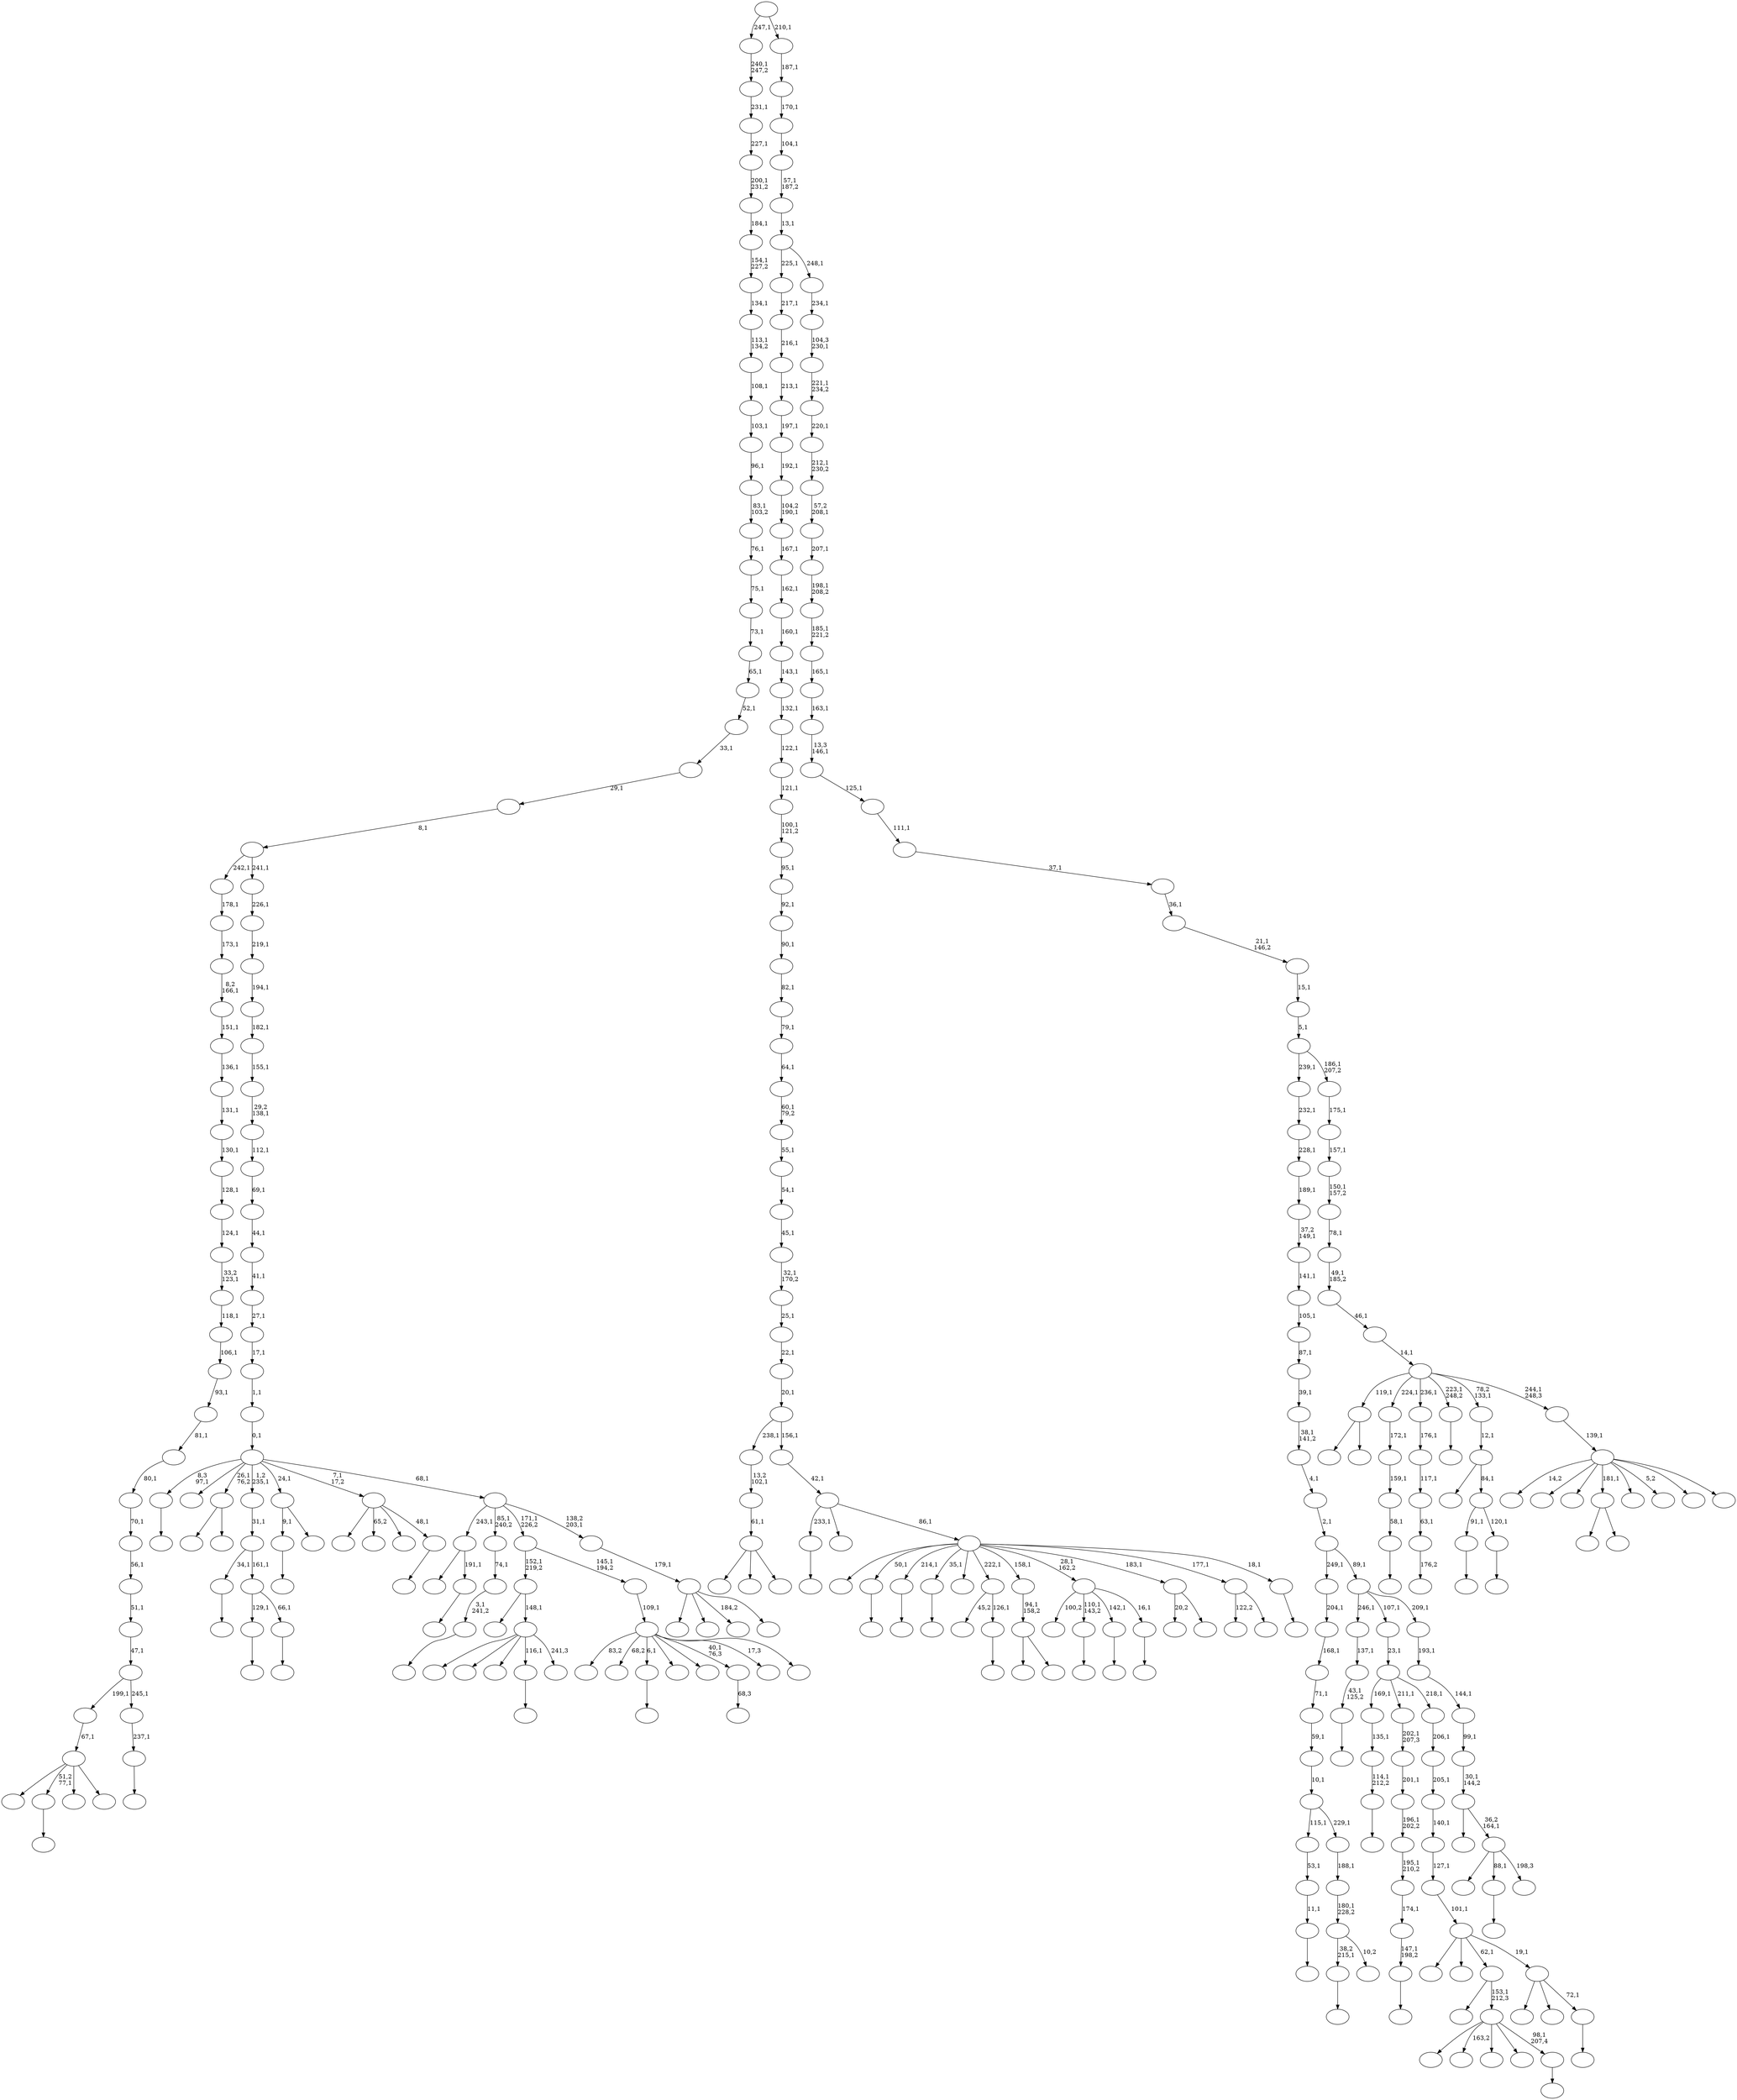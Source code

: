 digraph T {
	350 [label=""]
	349 [label=""]
	348 [label=""]
	347 [label=""]
	346 [label=""]
	345 [label=""]
	344 [label=""]
	343 [label=""]
	342 [label=""]
	341 [label=""]
	340 [label=""]
	339 [label=""]
	338 [label=""]
	337 [label=""]
	336 [label=""]
	335 [label=""]
	334 [label=""]
	333 [label=""]
	332 [label=""]
	331 [label=""]
	330 [label=""]
	329 [label=""]
	328 [label=""]
	327 [label=""]
	326 [label=""]
	325 [label=""]
	324 [label=""]
	323 [label=""]
	322 [label=""]
	321 [label=""]
	320 [label=""]
	319 [label=""]
	318 [label=""]
	317 [label=""]
	316 [label=""]
	315 [label=""]
	314 [label=""]
	313 [label=""]
	312 [label=""]
	311 [label=""]
	310 [label=""]
	309 [label=""]
	308 [label=""]
	307 [label=""]
	306 [label=""]
	305 [label=""]
	304 [label=""]
	303 [label=""]
	302 [label=""]
	301 [label=""]
	300 [label=""]
	299 [label=""]
	298 [label=""]
	297 [label=""]
	296 [label=""]
	295 [label=""]
	294 [label=""]
	293 [label=""]
	292 [label=""]
	291 [label=""]
	290 [label=""]
	289 [label=""]
	288 [label=""]
	287 [label=""]
	286 [label=""]
	285 [label=""]
	284 [label=""]
	283 [label=""]
	282 [label=""]
	281 [label=""]
	280 [label=""]
	279 [label=""]
	278 [label=""]
	277 [label=""]
	276 [label=""]
	275 [label=""]
	274 [label=""]
	273 [label=""]
	272 [label=""]
	271 [label=""]
	270 [label=""]
	269 [label=""]
	268 [label=""]
	267 [label=""]
	266 [label=""]
	265 [label=""]
	264 [label=""]
	263 [label=""]
	262 [label=""]
	261 [label=""]
	260 [label=""]
	259 [label=""]
	258 [label=""]
	257 [label=""]
	256 [label=""]
	255 [label=""]
	254 [label=""]
	253 [label=""]
	252 [label=""]
	251 [label=""]
	250 [label=""]
	249 [label=""]
	248 [label=""]
	247 [label=""]
	246 [label=""]
	245 [label=""]
	244 [label=""]
	243 [label=""]
	242 [label=""]
	241 [label=""]
	240 [label=""]
	239 [label=""]
	238 [label=""]
	237 [label=""]
	236 [label=""]
	235 [label=""]
	234 [label=""]
	233 [label=""]
	232 [label=""]
	231 [label=""]
	230 [label=""]
	229 [label=""]
	228 [label=""]
	227 [label=""]
	226 [label=""]
	225 [label=""]
	224 [label=""]
	223 [label=""]
	222 [label=""]
	221 [label=""]
	220 [label=""]
	219 [label=""]
	218 [label=""]
	217 [label=""]
	216 [label=""]
	215 [label=""]
	214 [label=""]
	213 [label=""]
	212 [label=""]
	211 [label=""]
	210 [label=""]
	209 [label=""]
	208 [label=""]
	207 [label=""]
	206 [label=""]
	205 [label=""]
	204 [label=""]
	203 [label=""]
	202 [label=""]
	201 [label=""]
	200 [label=""]
	199 [label=""]
	198 [label=""]
	197 [label=""]
	196 [label=""]
	195 [label=""]
	194 [label=""]
	193 [label=""]
	192 [label=""]
	191 [label=""]
	190 [label=""]
	189 [label=""]
	188 [label=""]
	187 [label=""]
	186 [label=""]
	185 [label=""]
	184 [label=""]
	183 [label=""]
	182 [label=""]
	181 [label=""]
	180 [label=""]
	179 [label=""]
	178 [label=""]
	177 [label=""]
	176 [label=""]
	175 [label=""]
	174 [label=""]
	173 [label=""]
	172 [label=""]
	171 [label=""]
	170 [label=""]
	169 [label=""]
	168 [label=""]
	167 [label=""]
	166 [label=""]
	165 [label=""]
	164 [label=""]
	163 [label=""]
	162 [label=""]
	161 [label=""]
	160 [label=""]
	159 [label=""]
	158 [label=""]
	157 [label=""]
	156 [label=""]
	155 [label=""]
	154 [label=""]
	153 [label=""]
	152 [label=""]
	151 [label=""]
	150 [label=""]
	149 [label=""]
	148 [label=""]
	147 [label=""]
	146 [label=""]
	145 [label=""]
	144 [label=""]
	143 [label=""]
	142 [label=""]
	141 [label=""]
	140 [label=""]
	139 [label=""]
	138 [label=""]
	137 [label=""]
	136 [label=""]
	135 [label=""]
	134 [label=""]
	133 [label=""]
	132 [label=""]
	131 [label=""]
	130 [label=""]
	129 [label=""]
	128 [label=""]
	127 [label=""]
	126 [label=""]
	125 [label=""]
	124 [label=""]
	123 [label=""]
	122 [label=""]
	121 [label=""]
	120 [label=""]
	119 [label=""]
	118 [label=""]
	117 [label=""]
	116 [label=""]
	115 [label=""]
	114 [label=""]
	113 [label=""]
	112 [label=""]
	111 [label=""]
	110 [label=""]
	109 [label=""]
	108 [label=""]
	107 [label=""]
	106 [label=""]
	105 [label=""]
	104 [label=""]
	103 [label=""]
	102 [label=""]
	101 [label=""]
	100 [label=""]
	99 [label=""]
	98 [label=""]
	97 [label=""]
	96 [label=""]
	95 [label=""]
	94 [label=""]
	93 [label=""]
	92 [label=""]
	91 [label=""]
	90 [label=""]
	89 [label=""]
	88 [label=""]
	87 [label=""]
	86 [label=""]
	85 [label=""]
	84 [label=""]
	83 [label=""]
	82 [label=""]
	81 [label=""]
	80 [label=""]
	79 [label=""]
	78 [label=""]
	77 [label=""]
	76 [label=""]
	75 [label=""]
	74 [label=""]
	73 [label=""]
	72 [label=""]
	71 [label=""]
	70 [label=""]
	69 [label=""]
	68 [label=""]
	67 [label=""]
	66 [label=""]
	65 [label=""]
	64 [label=""]
	63 [label=""]
	62 [label=""]
	61 [label=""]
	60 [label=""]
	59 [label=""]
	58 [label=""]
	57 [label=""]
	56 [label=""]
	55 [label=""]
	54 [label=""]
	53 [label=""]
	52 [label=""]
	51 [label=""]
	50 [label=""]
	49 [label=""]
	48 [label=""]
	47 [label=""]
	46 [label=""]
	45 [label=""]
	44 [label=""]
	43 [label=""]
	42 [label=""]
	41 [label=""]
	40 [label=""]
	39 [label=""]
	38 [label=""]
	37 [label=""]
	36 [label=""]
	35 [label=""]
	34 [label=""]
	33 [label=""]
	32 [label=""]
	31 [label=""]
	30 [label=""]
	29 [label=""]
	28 [label=""]
	27 [label=""]
	26 [label=""]
	25 [label=""]
	24 [label=""]
	23 [label=""]
	22 [label=""]
	21 [label=""]
	20 [label=""]
	19 [label=""]
	18 [label=""]
	17 [label=""]
	16 [label=""]
	15 [label=""]
	14 [label=""]
	13 [label=""]
	12 [label=""]
	11 [label=""]
	10 [label=""]
	9 [label=""]
	8 [label=""]
	7 [label=""]
	6 [label=""]
	5 [label=""]
	4 [label=""]
	3 [label=""]
	2 [label=""]
	1 [label=""]
	0 [label=""]
	346 -> 347 [label=""]
	342 -> 343 [label=""]
	335 -> 336 [label=""]
	332 -> 333 [label=""]
	324 -> 330 [label=""]
	324 -> 325 [label=""]
	322 -> 323 [label=""]
	317 -> 318 [label=""]
	315 -> 316 [label=""]
	314 -> 315 [label="11,1"]
	313 -> 314 [label="53,1"]
	311 -> 312 [label=""]
	310 -> 311 [label="114,1\n212,2"]
	309 -> 310 [label="135,1"]
	307 -> 308 [label=""]
	305 -> 306 [label=""]
	304 -> 305 [label="147,1\n198,2"]
	303 -> 304 [label="174,1"]
	302 -> 303 [label="195,1\n210,2"]
	301 -> 302 [label="196,1\n202,2"]
	300 -> 301 [label="201,1"]
	299 -> 300 [label="202,1\n207,3"]
	296 -> 297 [label=""]
	294 -> 295 [label=""]
	292 -> 293 [label=""]
	291 -> 292 [label="58,1"]
	290 -> 291 [label="159,1"]
	289 -> 290 [label="172,1"]
	287 -> 288 [label="176,2"]
	286 -> 287 [label="63,1"]
	285 -> 286 [label="117,1"]
	284 -> 285 [label="176,1"]
	282 -> 283 [label=""]
	276 -> 277 [label=""]
	274 -> 275 [label=""]
	273 -> 350 [label="45,2"]
	273 -> 274 [label="126,1"]
	271 -> 272 [label=""]
	267 -> 268 [label=""]
	264 -> 319 [label=""]
	264 -> 265 [label=""]
	263 -> 264 [label="94,1\n158,2"]
	261 -> 262 [label=""]
	260 -> 349 [label="100,2"]
	260 -> 282 [label="110,1\n143,2"]
	260 -> 276 [label="142,1"]
	260 -> 261 [label="16,1"]
	257 -> 328 [label=""]
	257 -> 258 [label=""]
	253 -> 329 [label="20,2"]
	253 -> 254 [label=""]
	251 -> 252 [label=""]
	248 -> 249 [label=""]
	247 -> 248 [label="43,1\n125,2"]
	246 -> 247 [label="137,1"]
	244 -> 326 [label="122,2"]
	244 -> 245 [label=""]
	240 -> 241 [label=""]
	239 -> 342 [label="129,1"]
	239 -> 240 [label="66,1"]
	238 -> 322 [label="34,1"]
	238 -> 239 [label="161,1"]
	237 -> 238 [label="31,1"]
	235 -> 236 [label=""]
	234 -> 339 [label=""]
	234 -> 235 [label="191,1"]
	232 -> 271 [label="9,1"]
	232 -> 233 [label=""]
	227 -> 228 [label=""]
	226 -> 341 [label=""]
	226 -> 298 [label="163,2"]
	226 -> 270 [label=""]
	226 -> 250 [label=""]
	226 -> 227 [label="98,1\n207,4"]
	225 -> 269 [label=""]
	225 -> 226 [label="153,1\n212,3"]
	222 -> 281 [label=""]
	222 -> 266 [label=""]
	222 -> 223 [label=""]
	221 -> 222 [label="61,1"]
	220 -> 221 [label="13,2\n102,1"]
	218 -> 219 [label=""]
	217 -> 218 [label="3,1\n241,2"]
	216 -> 217 [label="74,1"]
	208 -> 209 [label="68,3"]
	206 -> 210 [label=""]
	206 -> 207 [label=""]
	204 -> 205 [label=""]
	203 -> 345 [label=""]
	203 -> 215 [label=""]
	203 -> 204 [label="72,1"]
	202 -> 334 [label=""]
	202 -> 243 [label=""]
	202 -> 225 [label="62,1"]
	202 -> 203 [label="19,1"]
	201 -> 202 [label="101,1"]
	200 -> 201 [label="127,1"]
	199 -> 200 [label="140,1"]
	198 -> 199 [label="205,1"]
	197 -> 198 [label="206,1"]
	196 -> 309 [label="169,1"]
	196 -> 299 [label="211,1"]
	196 -> 197 [label="218,1"]
	195 -> 196 [label="23,1"]
	193 -> 194 [label=""]
	192 -> 327 [label=""]
	192 -> 224 [label="65,2"]
	192 -> 213 [label=""]
	192 -> 193 [label="48,1"]
	190 -> 321 [label=""]
	190 -> 307 [label="51,2\n77,1"]
	190 -> 214 [label=""]
	190 -> 191 [label=""]
	189 -> 190 [label="67,1"]
	187 -> 188 [label=""]
	186 -> 187 [label="237,1"]
	185 -> 189 [label="199,1"]
	185 -> 186 [label="245,1"]
	184 -> 185 [label="47,1"]
	183 -> 184 [label="51,1"]
	182 -> 183 [label="56,1"]
	181 -> 182 [label="70,1"]
	180 -> 181 [label="80,1"]
	179 -> 180 [label="81,1"]
	178 -> 179 [label="93,1"]
	177 -> 178 [label="106,1"]
	176 -> 177 [label="118,1"]
	175 -> 176 [label="33,2\n123,1"]
	174 -> 175 [label="124,1"]
	173 -> 174 [label="128,1"]
	172 -> 173 [label="130,1"]
	171 -> 172 [label="131,1"]
	170 -> 171 [label="136,1"]
	169 -> 170 [label="151,1"]
	168 -> 169 [label="8,2\n166,1"]
	167 -> 168 [label="173,1"]
	166 -> 167 [label="178,1"]
	163 -> 164 [label=""]
	161 -> 162 [label=""]
	157 -> 158 [label=""]
	156 -> 346 [label="91,1"]
	156 -> 157 [label="120,1"]
	155 -> 337 [label=""]
	155 -> 156 [label="84,1"]
	154 -> 155 [label="12,1"]
	150 -> 161 [label="38,2\n215,1"]
	150 -> 151 [label="10,2"]
	149 -> 150 [label="180,1\n228,2"]
	148 -> 149 [label="188,1"]
	147 -> 313 [label="115,1"]
	147 -> 148 [label="229,1"]
	146 -> 147 [label="10,1"]
	145 -> 146 [label="59,1"]
	144 -> 145 [label="71,1"]
	143 -> 144 [label="168,1"]
	142 -> 143 [label="204,1"]
	140 -> 320 [label=""]
	140 -> 256 [label=""]
	140 -> 255 [label=""]
	140 -> 163 [label="116,1"]
	140 -> 141 [label="241,3"]
	139 -> 211 [label=""]
	139 -> 140 [label="148,1"]
	136 -> 137 [label=""]
	134 -> 165 [label=""]
	134 -> 136 [label="88,1"]
	134 -> 135 [label="198,3"]
	133 -> 229 [label=""]
	133 -> 134 [label="36,2\n164,1"]
	132 -> 133 [label="30,1\n144,2"]
	131 -> 132 [label="99,1"]
	130 -> 131 [label="144,1"]
	129 -> 130 [label="193,1"]
	128 -> 246 [label="246,1"]
	128 -> 195 [label="107,1"]
	128 -> 129 [label="209,1"]
	127 -> 142 [label="249,1"]
	127 -> 128 [label="89,1"]
	126 -> 127 [label="2,1"]
	125 -> 126 [label="4,1"]
	124 -> 125 [label="38,1\n141,2"]
	123 -> 124 [label="39,1"]
	122 -> 123 [label="87,1"]
	121 -> 122 [label="105,1"]
	120 -> 121 [label="141,1"]
	119 -> 120 [label="37,2\n149,1"]
	118 -> 119 [label="189,1"]
	117 -> 118 [label="228,1"]
	116 -> 117 [label="232,1"]
	114 -> 344 [label="83,2"]
	114 -> 280 [label="68,2"]
	114 -> 251 [label="6,1"]
	114 -> 242 [label=""]
	114 -> 231 [label=""]
	114 -> 208 [label="40,1\n76,3"]
	114 -> 138 [label="17,3"]
	114 -> 115 [label=""]
	113 -> 114 [label="109,1"]
	112 -> 139 [label="152,1\n219,2"]
	112 -> 113 [label="145,1\n194,2"]
	110 -> 348 [label=""]
	110 -> 279 [label=""]
	110 -> 153 [label="184,2"]
	110 -> 111 [label=""]
	109 -> 110 [label="179,1"]
	108 -> 234 [label="243,1"]
	108 -> 216 [label="85,1\n240,2"]
	108 -> 112 [label="171,1\n226,2"]
	108 -> 109 [label="138,2\n203,1"]
	107 -> 317 [label="8,3\n97,1"]
	107 -> 259 [label=""]
	107 -> 257 [label="26,1\n76,2"]
	107 -> 237 [label="1,2\n235,1"]
	107 -> 232 [label="24,1"]
	107 -> 192 [label="7,1\n17,2"]
	107 -> 108 [label="68,1"]
	106 -> 107 [label="0,1"]
	105 -> 106 [label="1,1"]
	104 -> 105 [label="17,1"]
	103 -> 104 [label="27,1"]
	102 -> 103 [label="41,1"]
	101 -> 102 [label="44,1"]
	100 -> 101 [label="69,1"]
	99 -> 100 [label="112,1"]
	98 -> 99 [label="29,2\n138,1"]
	97 -> 98 [label="155,1"]
	96 -> 97 [label="182,1"]
	95 -> 96 [label="194,1"]
	94 -> 95 [label="219,1"]
	93 -> 94 [label="226,1"]
	92 -> 166 [label="242,1"]
	92 -> 93 [label="241,1"]
	91 -> 92 [label="8,1"]
	90 -> 91 [label="29,1"]
	89 -> 90 [label="33,1"]
	88 -> 89 [label="52,1"]
	87 -> 88 [label="65,1"]
	86 -> 87 [label="73,1"]
	85 -> 86 [label="75,1"]
	84 -> 85 [label="76,1"]
	83 -> 84 [label="83,1\n103,2"]
	82 -> 83 [label="96,1"]
	81 -> 82 [label="103,1"]
	80 -> 81 [label="108,1"]
	79 -> 80 [label="113,1\n134,2"]
	78 -> 79 [label="134,1"]
	77 -> 78 [label="154,1\n227,2"]
	76 -> 77 [label="184,1"]
	75 -> 76 [label="200,1\n231,2"]
	74 -> 75 [label="227,1"]
	73 -> 74 [label="231,1"]
	72 -> 73 [label="240,1\n247,2"]
	70 -> 71 [label=""]
	69 -> 338 [label=""]
	69 -> 332 [label="50,1"]
	69 -> 296 [label="214,1"]
	69 -> 294 [label="35,1"]
	69 -> 278 [label=""]
	69 -> 273 [label="222,1"]
	69 -> 263 [label="158,1"]
	69 -> 260 [label="28,1\n162,2"]
	69 -> 253 [label="183,1"]
	69 -> 244 [label="177,1"]
	69 -> 70 [label="18,1"]
	68 -> 335 [label="233,1"]
	68 -> 331 [label=""]
	68 -> 69 [label="86,1"]
	67 -> 68 [label="42,1"]
	66 -> 220 [label="238,1"]
	66 -> 67 [label="156,1"]
	65 -> 66 [label="20,1"]
	64 -> 65 [label="22,1"]
	63 -> 64 [label="25,1"]
	62 -> 63 [label="32,1\n170,2"]
	61 -> 62 [label="45,1"]
	60 -> 61 [label="54,1"]
	59 -> 60 [label="55,1"]
	58 -> 59 [label="60,1\n79,2"]
	57 -> 58 [label="64,1"]
	56 -> 57 [label="79,1"]
	55 -> 56 [label="82,1"]
	54 -> 55 [label="90,1"]
	53 -> 54 [label="92,1"]
	52 -> 53 [label="95,1"]
	51 -> 52 [label="100,1\n121,2"]
	50 -> 51 [label="121,1"]
	49 -> 50 [label="122,1"]
	48 -> 49 [label="132,1"]
	47 -> 48 [label="143,1"]
	46 -> 47 [label="160,1"]
	45 -> 46 [label="162,1"]
	44 -> 45 [label="167,1"]
	43 -> 44 [label="104,2\n190,1"]
	42 -> 43 [label="192,1"]
	41 -> 42 [label="197,1"]
	40 -> 41 [label="213,1"]
	39 -> 40 [label="216,1"]
	38 -> 39 [label="217,1"]
	36 -> 340 [label="14,2"]
	36 -> 230 [label=""]
	36 -> 212 [label=""]
	36 -> 206 [label="181,1"]
	36 -> 160 [label=""]
	36 -> 159 [label="5,2"]
	36 -> 152 [label=""]
	36 -> 37 [label=""]
	35 -> 36 [label="139,1"]
	34 -> 324 [label="119,1"]
	34 -> 289 [label="224,1"]
	34 -> 284 [label="236,1"]
	34 -> 267 [label="223,1\n248,2"]
	34 -> 154 [label="78,2\n133,1"]
	34 -> 35 [label="244,1\n248,3"]
	33 -> 34 [label="14,1"]
	32 -> 33 [label="46,1"]
	31 -> 32 [label="49,1\n185,2"]
	30 -> 31 [label="78,1"]
	29 -> 30 [label="150,1\n157,2"]
	28 -> 29 [label="157,1"]
	27 -> 28 [label="175,1"]
	26 -> 116 [label="239,1"]
	26 -> 27 [label="186,1\n207,2"]
	25 -> 26 [label="5,1"]
	24 -> 25 [label="15,1"]
	23 -> 24 [label="21,1\n146,2"]
	22 -> 23 [label="36,1"]
	21 -> 22 [label="37,1"]
	20 -> 21 [label="111,1"]
	19 -> 20 [label="125,1"]
	18 -> 19 [label="13,3\n146,1"]
	17 -> 18 [label="163,1"]
	16 -> 17 [label="165,1"]
	15 -> 16 [label="185,1\n221,2"]
	14 -> 15 [label="198,1\n208,2"]
	13 -> 14 [label="207,1"]
	12 -> 13 [label="57,2\n208,1"]
	11 -> 12 [label="212,1\n230,2"]
	10 -> 11 [label="220,1"]
	9 -> 10 [label="221,1\n234,2"]
	8 -> 9 [label="104,3\n230,1"]
	7 -> 8 [label="234,1"]
	6 -> 38 [label="225,1"]
	6 -> 7 [label="248,1"]
	5 -> 6 [label="13,1"]
	4 -> 5 [label="57,1\n187,2"]
	3 -> 4 [label="104,1"]
	2 -> 3 [label="170,1"]
	1 -> 2 [label="187,1"]
	0 -> 72 [label="247,1"]
	0 -> 1 [label="210,1"]
}
